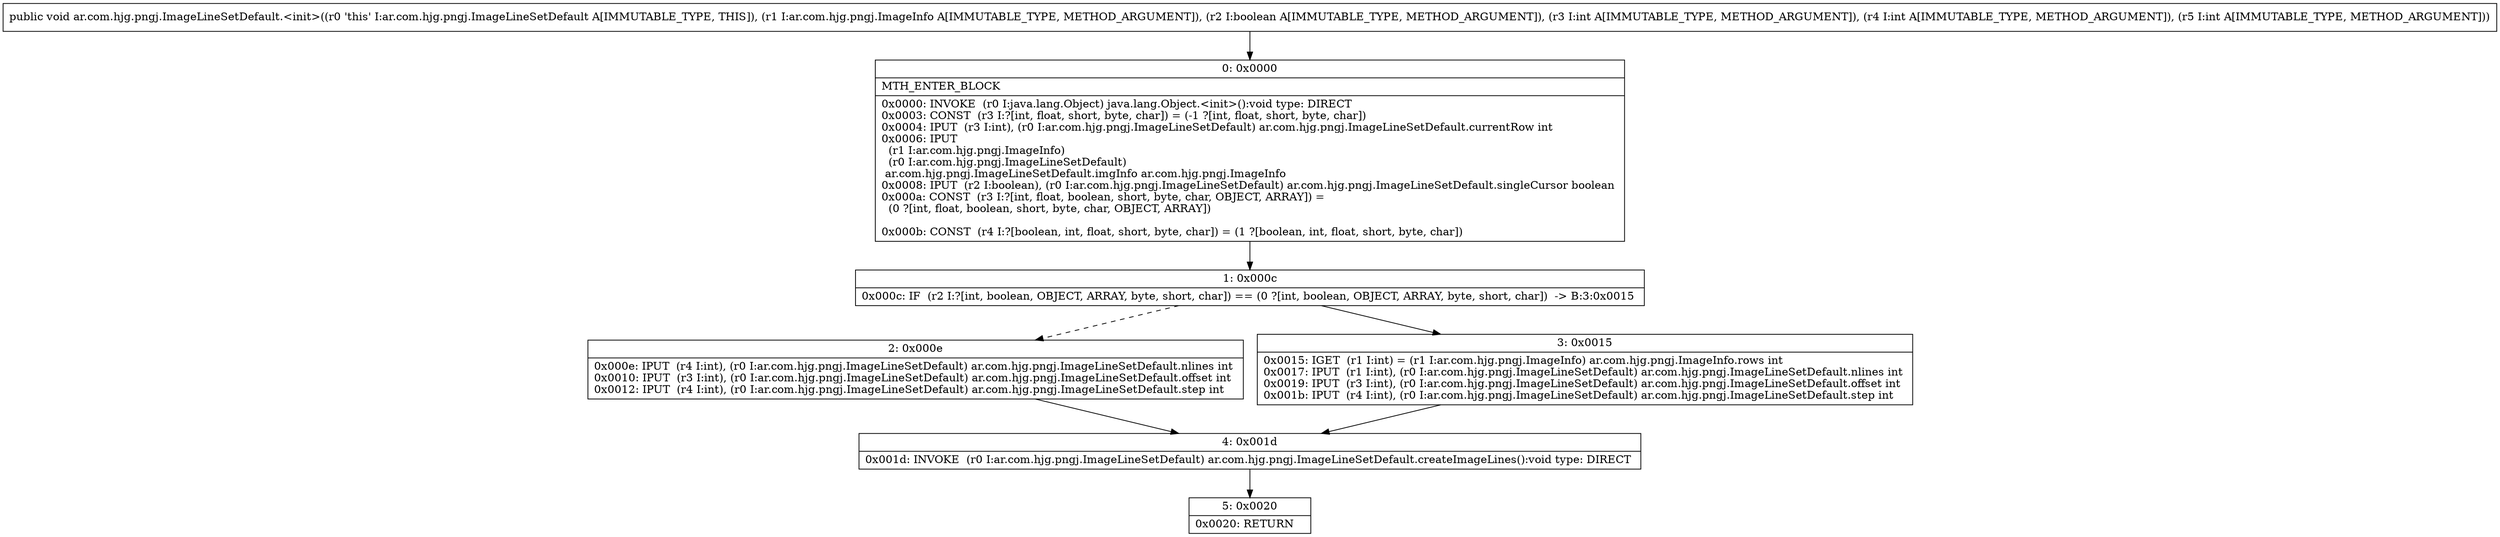 digraph "CFG forar.com.hjg.pngj.ImageLineSetDefault.\<init\>(Lar\/com\/hjg\/pngj\/ImageInfo;ZIII)V" {
Node_0 [shape=record,label="{0\:\ 0x0000|MTH_ENTER_BLOCK\l|0x0000: INVOKE  (r0 I:java.lang.Object) java.lang.Object.\<init\>():void type: DIRECT \l0x0003: CONST  (r3 I:?[int, float, short, byte, char]) = (\-1 ?[int, float, short, byte, char]) \l0x0004: IPUT  (r3 I:int), (r0 I:ar.com.hjg.pngj.ImageLineSetDefault) ar.com.hjg.pngj.ImageLineSetDefault.currentRow int \l0x0006: IPUT  \l  (r1 I:ar.com.hjg.pngj.ImageInfo)\l  (r0 I:ar.com.hjg.pngj.ImageLineSetDefault)\l ar.com.hjg.pngj.ImageLineSetDefault.imgInfo ar.com.hjg.pngj.ImageInfo \l0x0008: IPUT  (r2 I:boolean), (r0 I:ar.com.hjg.pngj.ImageLineSetDefault) ar.com.hjg.pngj.ImageLineSetDefault.singleCursor boolean \l0x000a: CONST  (r3 I:?[int, float, boolean, short, byte, char, OBJECT, ARRAY]) = \l  (0 ?[int, float, boolean, short, byte, char, OBJECT, ARRAY])\l \l0x000b: CONST  (r4 I:?[boolean, int, float, short, byte, char]) = (1 ?[boolean, int, float, short, byte, char]) \l}"];
Node_1 [shape=record,label="{1\:\ 0x000c|0x000c: IF  (r2 I:?[int, boolean, OBJECT, ARRAY, byte, short, char]) == (0 ?[int, boolean, OBJECT, ARRAY, byte, short, char])  \-\> B:3:0x0015 \l}"];
Node_2 [shape=record,label="{2\:\ 0x000e|0x000e: IPUT  (r4 I:int), (r0 I:ar.com.hjg.pngj.ImageLineSetDefault) ar.com.hjg.pngj.ImageLineSetDefault.nlines int \l0x0010: IPUT  (r3 I:int), (r0 I:ar.com.hjg.pngj.ImageLineSetDefault) ar.com.hjg.pngj.ImageLineSetDefault.offset int \l0x0012: IPUT  (r4 I:int), (r0 I:ar.com.hjg.pngj.ImageLineSetDefault) ar.com.hjg.pngj.ImageLineSetDefault.step int \l}"];
Node_3 [shape=record,label="{3\:\ 0x0015|0x0015: IGET  (r1 I:int) = (r1 I:ar.com.hjg.pngj.ImageInfo) ar.com.hjg.pngj.ImageInfo.rows int \l0x0017: IPUT  (r1 I:int), (r0 I:ar.com.hjg.pngj.ImageLineSetDefault) ar.com.hjg.pngj.ImageLineSetDefault.nlines int \l0x0019: IPUT  (r3 I:int), (r0 I:ar.com.hjg.pngj.ImageLineSetDefault) ar.com.hjg.pngj.ImageLineSetDefault.offset int \l0x001b: IPUT  (r4 I:int), (r0 I:ar.com.hjg.pngj.ImageLineSetDefault) ar.com.hjg.pngj.ImageLineSetDefault.step int \l}"];
Node_4 [shape=record,label="{4\:\ 0x001d|0x001d: INVOKE  (r0 I:ar.com.hjg.pngj.ImageLineSetDefault) ar.com.hjg.pngj.ImageLineSetDefault.createImageLines():void type: DIRECT \l}"];
Node_5 [shape=record,label="{5\:\ 0x0020|0x0020: RETURN   \l}"];
MethodNode[shape=record,label="{public void ar.com.hjg.pngj.ImageLineSetDefault.\<init\>((r0 'this' I:ar.com.hjg.pngj.ImageLineSetDefault A[IMMUTABLE_TYPE, THIS]), (r1 I:ar.com.hjg.pngj.ImageInfo A[IMMUTABLE_TYPE, METHOD_ARGUMENT]), (r2 I:boolean A[IMMUTABLE_TYPE, METHOD_ARGUMENT]), (r3 I:int A[IMMUTABLE_TYPE, METHOD_ARGUMENT]), (r4 I:int A[IMMUTABLE_TYPE, METHOD_ARGUMENT]), (r5 I:int A[IMMUTABLE_TYPE, METHOD_ARGUMENT])) }"];
MethodNode -> Node_0;
Node_0 -> Node_1;
Node_1 -> Node_2[style=dashed];
Node_1 -> Node_3;
Node_2 -> Node_4;
Node_3 -> Node_4;
Node_4 -> Node_5;
}

